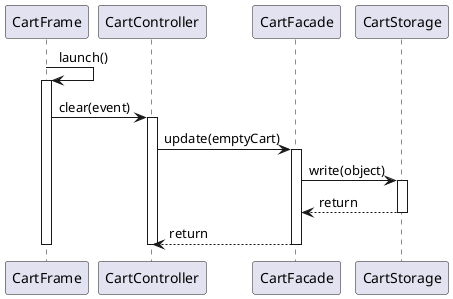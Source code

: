 
@startuml clear

CartFrame -> CartFrame : launch()
activate CartFrame

CartFrame -> CartController: clear(event)
activate CartController

CartController -> CartFacade: update(emptyCart)
activate CartFacade

CartFacade -> CartStorage : write(object)
activate CartStorage

CartStorage --> CartFacade : return
deactivate CartStorage

CartFacade --> CartController : return
deactivate CartFacade
deactivate CartController
deactivate CartFrame

@enduml
